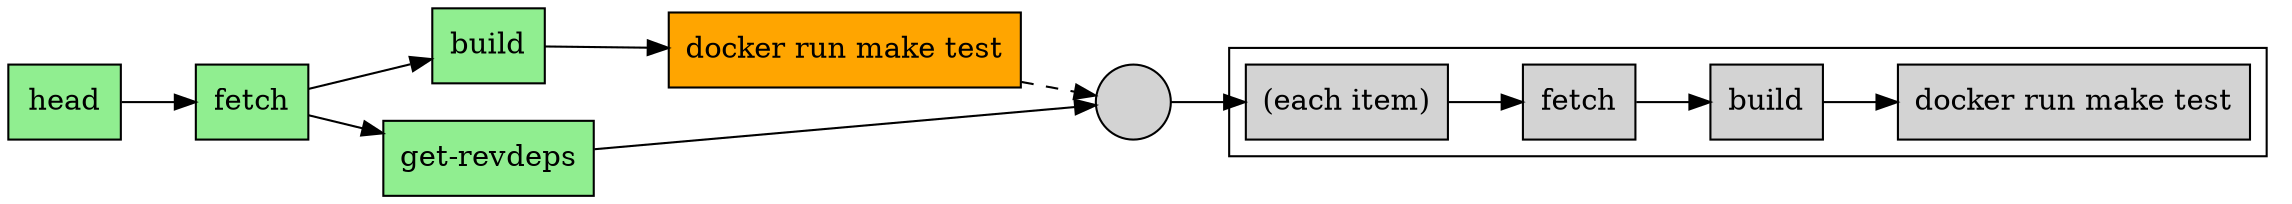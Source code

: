 digraph pipeline {
  node [shape="box"]
  rankdir=LR
  n5 [label="head",fillcolor="#90ee90",style="filled"]
  n4 [label="fetch",fillcolor="#90ee90",style="filled"]
  n3 [label="build",fillcolor="#90ee90",style="filled"]
  n2 [label="docker run make test",fillcolor="#ffa500",style="filled"]
  n6 [label="get-revdeps",fillcolor="#90ee90",style="filled"]
  n1 [label="",fillcolor="#d3d3d3",style="filled",shape="circle"]
  subgraph cluster_0 {
  n10 [label="(each item)",fillcolor="#d3d3d3",style="filled"]
  n9 [label="fetch",fillcolor="#d3d3d3",style="filled"]
  n8 [label="build",fillcolor="#d3d3d3",style="filled"]
  n7 [label="docker run make test",fillcolor="#d3d3d3",style="filled"]
  }
  n8 -> n7
  n9 -> n8
  n10 -> n9
  n1 -> n10
  n6 -> n1
  n2 -> n1 [style="dashed"]
  n4 -> n6
  n3 -> n2
  n4 -> n3
  n5 -> n4
  }
